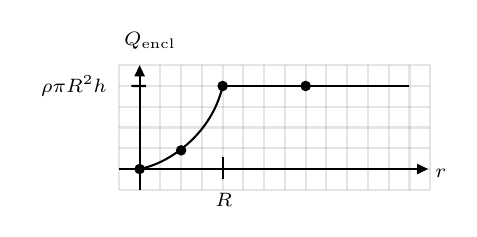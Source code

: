 

\tikzset{every picture/.style={line width=0.75pt}} %set default line width to 0.75pt        

\begin{tikzpicture}[x=0.75pt,y=0.75pt,yscale=-1,xscale=1]
%uncomment if require: \path (0,96); %set diagram left start at 0, and has height of 96

%Shape: Grid [id:dp8393914292665905] 
\draw  [draw opacity=0] (49,20) -- (199,20) -- (199,80) -- (49,80) -- cycle ; \draw  [color={rgb, 255:red, 0; green, 0; blue, 0 }  ,draw opacity=0.1 ] (49,20) -- (49,80)(59,20) -- (59,80)(69,20) -- (69,80)(79,20) -- (79,80)(89,20) -- (89,80)(99,20) -- (99,80)(109,20) -- (109,80)(119,20) -- (119,80)(129,20) -- (129,80)(139,20) -- (139,80)(149,20) -- (149,80)(159,20) -- (159,80)(169,20) -- (169,80)(179,20) -- (179,80)(189,20) -- (189,80) ; \draw  [color={rgb, 255:red, 0; green, 0; blue, 0 }  ,draw opacity=0.1 ] (49,20) -- (199,20)(49,30) -- (199,30)(49,40) -- (199,40)(49,50) -- (199,50)(49,60) -- (199,60)(49,70) -- (199,70) ; \draw  [color={rgb, 255:red, 0; green, 0; blue, 0 }  ,draw opacity=0.1 ]  ;
%Straight Lines [id:da4895525400910108] 
\draw [color={rgb, 255:red, 0; green, 0; blue, 0 }  ,draw opacity=0.1 ]   (49,80) -- (199,80) ;
%Straight Lines [id:da2798886206430351] 
\draw [color={rgb, 255:red, 0; green, 0; blue, 0 }  ,draw opacity=0.1 ]   (199,80) -- (199,20) ;

%Straight Lines [id:da503236857304127] 
\draw    (59,23) -- (59,80) ;
\draw [shift={(59,20)}, rotate = 90] [fill={rgb, 255:red, 0; green, 0; blue, 0 }  ][line width=0.08]  [draw opacity=0] (5.36,-2.57) -- (0,0) -- (5.36,2.57) -- cycle    ;
%Straight Lines [id:da6760367650462902] 
\draw [color={rgb, 255:red, 0; green, 0; blue, 0 }  ,draw opacity=1 ]   (49,70) -- (195,70) ;
\draw [shift={(198,70)}, rotate = 180] [fill={rgb, 255:red, 0; green, 0; blue, 0 }  ,fill opacity=1 ][line width=0.08]  [draw opacity=0] (5.36,-2.57) -- (0,0) -- (5.36,2.57) -- cycle    ;
%Straight Lines [id:da052205339354011615] 
\draw    (99,64) -- (99,75) ;
%Shape: Circle [id:dp8635882652461428] 
\draw  [fill={rgb, 255:red, 0; green, 0; blue, 0 }  ,fill opacity=1 ] (77,61) .. controls (77,59.9) and (77.9,59) .. (79,59) .. controls (80.1,59) and (81,59.9) .. (81,61) .. controls (81,62.1) and (80.1,63) .. (79,63) .. controls (77.9,63) and (77,62.1) .. (77,61) -- cycle ;
%Shape: Circle [id:dp3042819121152154] 
\draw  [fill={rgb, 255:red, 0; green, 0; blue, 0 }  ,fill opacity=1 ] (57,70) .. controls (57,68.9) and (57.9,68) .. (59,68) .. controls (60.1,68) and (61,68.9) .. (61,70) .. controls (61,71.1) and (60.1,72) .. (59,72) .. controls (57.9,72) and (57,71.1) .. (57,70) -- cycle ;
%Shape: Circle [id:dp9607060849975249] 
\draw  [fill={rgb, 255:red, 0; green, 0; blue, 0 }  ,fill opacity=1 ] (97,30) .. controls (97,28.9) and (97.9,28) .. (99,28) .. controls (100.1,28) and (101,28.9) .. (101,30) .. controls (101,31.1) and (100.1,32) .. (99,32) .. controls (97.9,32) and (97,31.1) .. (97,30) -- cycle ;
%Shape: Circle [id:dp14150670214561645] 
\draw  [fill={rgb, 255:red, 0; green, 0; blue, 0 }  ,fill opacity=1 ] (137,30) .. controls (137,28.9) and (137.9,28) .. (139,28) .. controls (140.1,28) and (141,28.9) .. (141,30) .. controls (141,31.1) and (140.1,32) .. (139,32) .. controls (137.9,32) and (137,31.1) .. (137,30) -- cycle ;
%Curve Lines [id:da8502294977576981] 
\draw    (58,70) .. controls (69,69.01) and (93,56.01) .. (99,30) ;
%Straight Lines [id:da4198845796712818] 
\draw    (99,30) -- (189,30) ;
%Straight Lines [id:da3646909094624544] 
\draw    (62,30) -- (55,29.98) ;

% Text Node
\draw (50,2.4) node [anchor=north west][inner sep=0.75pt]  [font=\scriptsize]  {$Q_{\mathrm{encl}}$};
% Text Node
\draw (94,80.4) node [anchor=north west][inner sep=0.75pt]  [font=\scriptsize]  {$R$};
% Text Node
\draw (200,68.4) node [anchor=north west][inner sep=0.75pt]  [font=\scriptsize]  {$r$};
% Text Node
\draw (10,23.39) node [anchor=north west][inner sep=0.75pt]  [font=\scriptsize]  {$\rho \pi R^{2} h$};


\end{tikzpicture}
